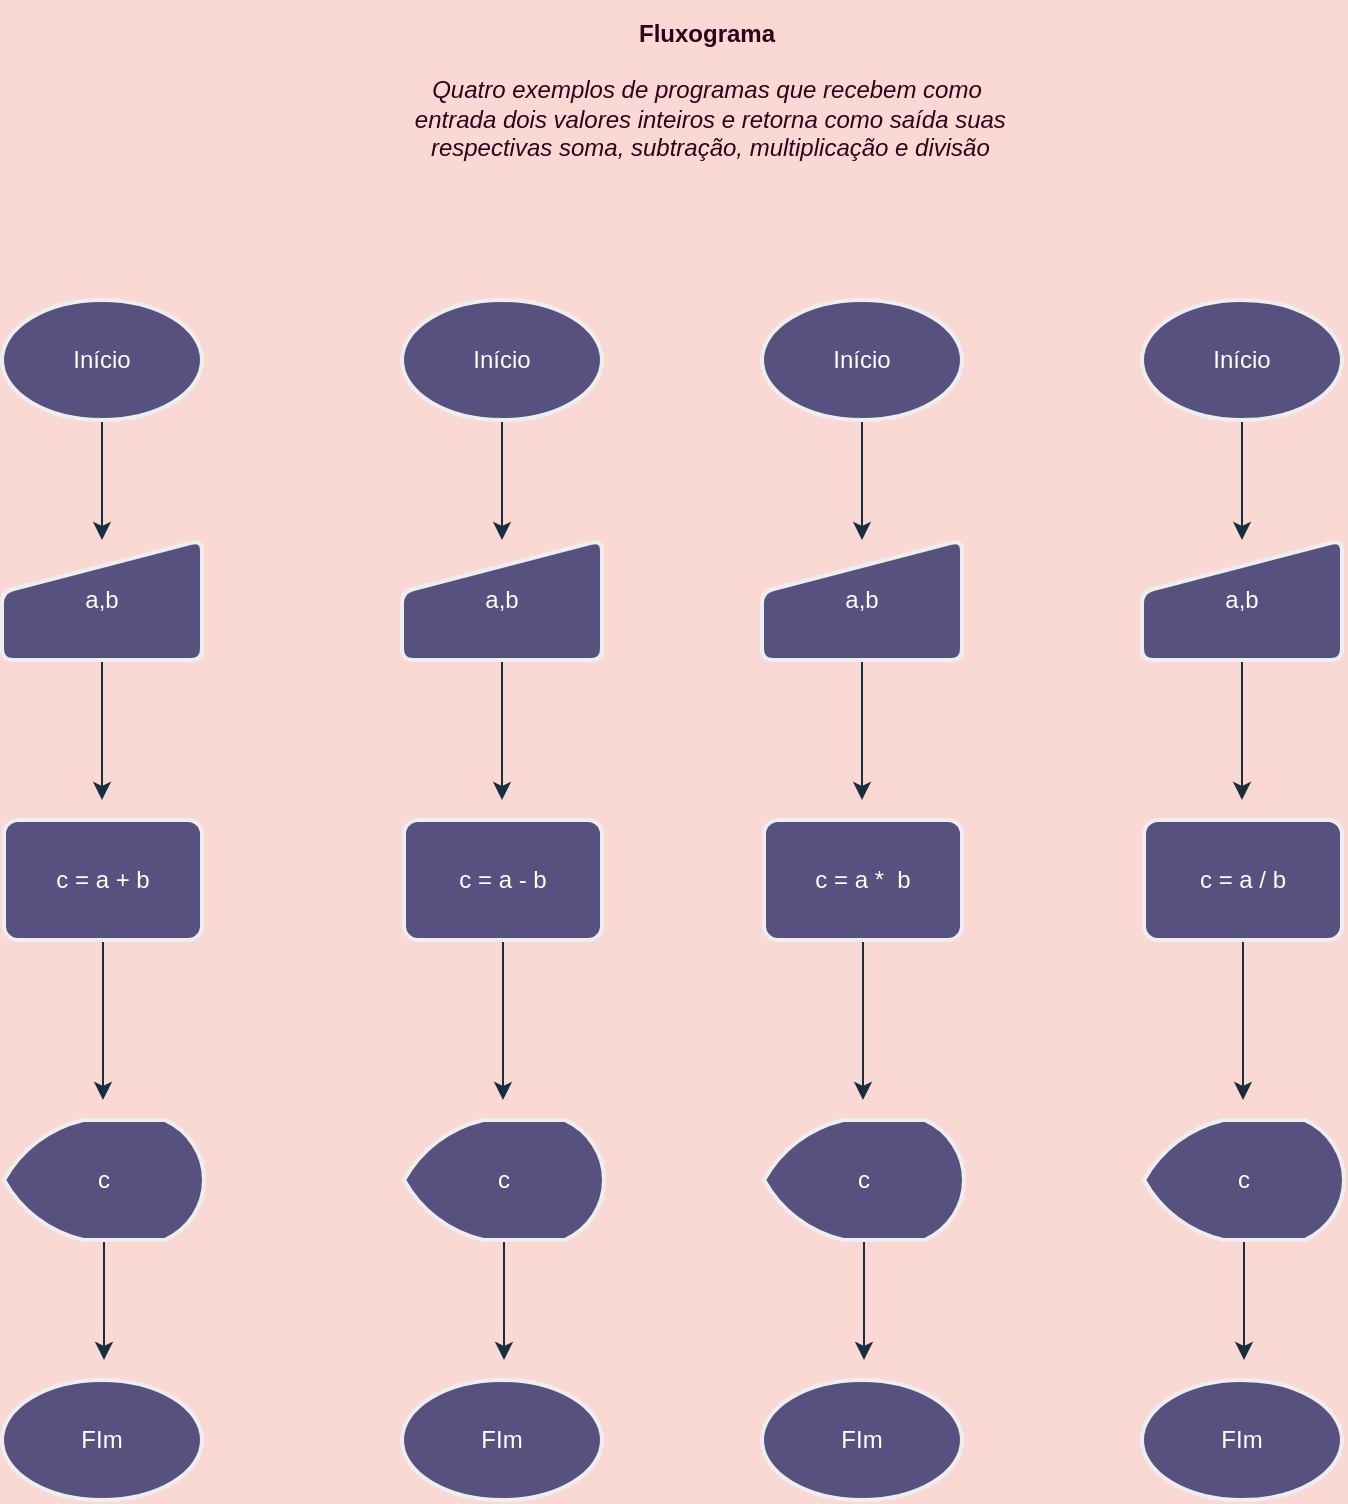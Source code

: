 <mxfile version="20.1.4" type="device"><diagram id="xDFtdtM0d96Ny8wMY6kR" name="Página-1"><mxGraphModel dx="2031" dy="1089" grid="1" gridSize="10" guides="1" tooltips="1" connect="1" arrows="1" fold="1" page="1" pageScale="1" pageWidth="827" pageHeight="1169" background="#FAD9D5" math="0" shadow="0"><root><mxCell id="0"/><mxCell id="1" parent="0"/><mxCell id="ppDkA4UB3nYgBr96tPNo-6" style="edgeStyle=orthogonalEdgeStyle;rounded=1;orthogonalLoop=1;jettySize=auto;html=1;strokeColor=#182E3E;" edge="1" parent="1" source="ppDkA4UB3nYgBr96tPNo-1" target="ppDkA4UB3nYgBr96tPNo-3"><mxGeometry relative="1" as="geometry"/></mxCell><mxCell id="ppDkA4UB3nYgBr96tPNo-1" value="Início" style="strokeWidth=2;html=1;shape=mxgraph.flowchart.start_1;whiteSpace=wrap;fillColor=#56517E;strokeColor=#EEEEEE;fontColor=#FFFFFF;rounded=1;" vertex="1" parent="1"><mxGeometry x="78" y="220" width="100" height="60" as="geometry"/></mxCell><mxCell id="ppDkA4UB3nYgBr96tPNo-2" value="FIm" style="strokeWidth=2;html=1;shape=mxgraph.flowchart.start_1;whiteSpace=wrap;fillColor=#56517E;strokeColor=#EEEEEE;fontColor=#FFFFFF;rounded=1;" vertex="1" parent="1"><mxGeometry x="78" y="760" width="100" height="60" as="geometry"/></mxCell><mxCell id="ppDkA4UB3nYgBr96tPNo-7" style="edgeStyle=orthogonalEdgeStyle;rounded=1;orthogonalLoop=1;jettySize=auto;html=1;strokeColor=#182E3E;" edge="1" parent="1" source="ppDkA4UB3nYgBr96tPNo-3"><mxGeometry relative="1" as="geometry"><mxPoint x="128" y="470" as="targetPoint"/></mxGeometry></mxCell><mxCell id="ppDkA4UB3nYgBr96tPNo-3" value="a,b" style="html=1;strokeWidth=2;shape=manualInput;whiteSpace=wrap;rounded=1;size=26;arcSize=11;fillColor=#56517E;strokeColor=#EEEEEE;fontColor=#FFFFFF;" vertex="1" parent="1"><mxGeometry x="78" y="340" width="100" height="60" as="geometry"/></mxCell><mxCell id="ppDkA4UB3nYgBr96tPNo-8" style="edgeStyle=orthogonalEdgeStyle;rounded=1;orthogonalLoop=1;jettySize=auto;html=1;strokeColor=#182E3E;" edge="1" parent="1" source="ppDkA4UB3nYgBr96tPNo-4"><mxGeometry relative="1" as="geometry"><mxPoint x="128.5" y="620" as="targetPoint"/></mxGeometry></mxCell><mxCell id="ppDkA4UB3nYgBr96tPNo-4" value="c = a + b" style="rounded=1;whiteSpace=wrap;html=1;absoluteArcSize=1;arcSize=14;strokeWidth=2;fillColor=#56517E;strokeColor=#EEEEEE;fontColor=#FFFFFF;" vertex="1" parent="1"><mxGeometry x="79" y="480" width="99" height="60" as="geometry"/></mxCell><mxCell id="ppDkA4UB3nYgBr96tPNo-9" style="edgeStyle=orthogonalEdgeStyle;rounded=1;orthogonalLoop=1;jettySize=auto;html=1;strokeColor=#182E3E;" edge="1" parent="1" source="ppDkA4UB3nYgBr96tPNo-5"><mxGeometry relative="1" as="geometry"><mxPoint x="129" y="750" as="targetPoint"/></mxGeometry></mxCell><mxCell id="ppDkA4UB3nYgBr96tPNo-5" value="c" style="strokeWidth=2;html=1;shape=mxgraph.flowchart.display;whiteSpace=wrap;fillColor=#56517E;strokeColor=#EEEEEE;fontColor=#FFFFFF;rounded=1;" vertex="1" parent="1"><mxGeometry x="79" y="630" width="100" height="60" as="geometry"/></mxCell><mxCell id="ppDkA4UB3nYgBr96tPNo-10" style="edgeStyle=orthogonalEdgeStyle;rounded=1;orthogonalLoop=1;jettySize=auto;html=1;strokeColor=#182E3E;" edge="1" source="ppDkA4UB3nYgBr96tPNo-11" target="ppDkA4UB3nYgBr96tPNo-14" parent="1"><mxGeometry relative="1" as="geometry"/></mxCell><mxCell id="ppDkA4UB3nYgBr96tPNo-11" value="Início" style="strokeWidth=2;html=1;shape=mxgraph.flowchart.start_1;whiteSpace=wrap;fillColor=#56517E;strokeColor=#EEEEEE;fontColor=#FFFFFF;rounded=1;" vertex="1" parent="1"><mxGeometry x="278" y="220" width="100" height="60" as="geometry"/></mxCell><mxCell id="ppDkA4UB3nYgBr96tPNo-12" value="FIm" style="strokeWidth=2;html=1;shape=mxgraph.flowchart.start_1;whiteSpace=wrap;fillColor=#56517E;strokeColor=#EEEEEE;fontColor=#FFFFFF;rounded=1;" vertex="1" parent="1"><mxGeometry x="278" y="760" width="100" height="60" as="geometry"/></mxCell><mxCell id="ppDkA4UB3nYgBr96tPNo-13" style="edgeStyle=orthogonalEdgeStyle;rounded=1;orthogonalLoop=1;jettySize=auto;html=1;strokeColor=#182E3E;" edge="1" source="ppDkA4UB3nYgBr96tPNo-14" parent="1"><mxGeometry relative="1" as="geometry"><mxPoint x="328" y="470" as="targetPoint"/></mxGeometry></mxCell><mxCell id="ppDkA4UB3nYgBr96tPNo-14" value="a,b" style="html=1;strokeWidth=2;shape=manualInput;whiteSpace=wrap;rounded=1;size=26;arcSize=11;fillColor=#56517E;strokeColor=#EEEEEE;fontColor=#FFFFFF;" vertex="1" parent="1"><mxGeometry x="278" y="340" width="100" height="60" as="geometry"/></mxCell><mxCell id="ppDkA4UB3nYgBr96tPNo-15" style="edgeStyle=orthogonalEdgeStyle;rounded=1;orthogonalLoop=1;jettySize=auto;html=1;strokeColor=#182E3E;" edge="1" source="ppDkA4UB3nYgBr96tPNo-16" parent="1"><mxGeometry relative="1" as="geometry"><mxPoint x="328.5" y="620" as="targetPoint"/></mxGeometry></mxCell><mxCell id="ppDkA4UB3nYgBr96tPNo-16" value="c = a - b" style="rounded=1;whiteSpace=wrap;html=1;absoluteArcSize=1;arcSize=14;strokeWidth=2;fillColor=#56517E;strokeColor=#EEEEEE;fontColor=#FFFFFF;" vertex="1" parent="1"><mxGeometry x="279" y="480" width="99" height="60" as="geometry"/></mxCell><mxCell id="ppDkA4UB3nYgBr96tPNo-17" style="edgeStyle=orthogonalEdgeStyle;rounded=1;orthogonalLoop=1;jettySize=auto;html=1;strokeColor=#182E3E;" edge="1" source="ppDkA4UB3nYgBr96tPNo-18" parent="1"><mxGeometry relative="1" as="geometry"><mxPoint x="329" y="750" as="targetPoint"/></mxGeometry></mxCell><mxCell id="ppDkA4UB3nYgBr96tPNo-18" value="c" style="strokeWidth=2;html=1;shape=mxgraph.flowchart.display;whiteSpace=wrap;fillColor=#56517E;strokeColor=#EEEEEE;fontColor=#FFFFFF;rounded=1;" vertex="1" parent="1"><mxGeometry x="279" y="630" width="100" height="60" as="geometry"/></mxCell><mxCell id="ppDkA4UB3nYgBr96tPNo-19" style="edgeStyle=orthogonalEdgeStyle;rounded=1;orthogonalLoop=1;jettySize=auto;html=1;strokeColor=#182E3E;" edge="1" source="ppDkA4UB3nYgBr96tPNo-20" target="ppDkA4UB3nYgBr96tPNo-23" parent="1"><mxGeometry relative="1" as="geometry"/></mxCell><mxCell id="ppDkA4UB3nYgBr96tPNo-20" value="Início" style="strokeWidth=2;html=1;shape=mxgraph.flowchart.start_1;whiteSpace=wrap;fillColor=#56517E;strokeColor=#EEEEEE;fontColor=#FFFFFF;rounded=1;" vertex="1" parent="1"><mxGeometry x="458" y="220" width="100" height="60" as="geometry"/></mxCell><mxCell id="ppDkA4UB3nYgBr96tPNo-21" value="FIm" style="strokeWidth=2;html=1;shape=mxgraph.flowchart.start_1;whiteSpace=wrap;fillColor=#56517E;strokeColor=#EEEEEE;fontColor=#FFFFFF;rounded=1;" vertex="1" parent="1"><mxGeometry x="458" y="760" width="100" height="60" as="geometry"/></mxCell><mxCell id="ppDkA4UB3nYgBr96tPNo-22" style="edgeStyle=orthogonalEdgeStyle;rounded=1;orthogonalLoop=1;jettySize=auto;html=1;strokeColor=#182E3E;" edge="1" source="ppDkA4UB3nYgBr96tPNo-23" parent="1"><mxGeometry relative="1" as="geometry"><mxPoint x="508" y="470" as="targetPoint"/></mxGeometry></mxCell><mxCell id="ppDkA4UB3nYgBr96tPNo-23" value="a,b" style="html=1;strokeWidth=2;shape=manualInput;whiteSpace=wrap;rounded=1;size=26;arcSize=11;fillColor=#56517E;strokeColor=#EEEEEE;fontColor=#FFFFFF;" vertex="1" parent="1"><mxGeometry x="458" y="340" width="100" height="60" as="geometry"/></mxCell><mxCell id="ppDkA4UB3nYgBr96tPNo-24" style="edgeStyle=orthogonalEdgeStyle;rounded=1;orthogonalLoop=1;jettySize=auto;html=1;strokeColor=#182E3E;" edge="1" source="ppDkA4UB3nYgBr96tPNo-25" parent="1"><mxGeometry relative="1" as="geometry"><mxPoint x="508.5" y="620" as="targetPoint"/></mxGeometry></mxCell><mxCell id="ppDkA4UB3nYgBr96tPNo-25" value="c = a *&amp;nbsp; b" style="rounded=1;whiteSpace=wrap;html=1;absoluteArcSize=1;arcSize=14;strokeWidth=2;fillColor=#56517E;strokeColor=#EEEEEE;fontColor=#FFFFFF;" vertex="1" parent="1"><mxGeometry x="459" y="480" width="99" height="60" as="geometry"/></mxCell><mxCell id="ppDkA4UB3nYgBr96tPNo-26" style="edgeStyle=orthogonalEdgeStyle;rounded=1;orthogonalLoop=1;jettySize=auto;html=1;strokeColor=#182E3E;" edge="1" source="ppDkA4UB3nYgBr96tPNo-27" parent="1"><mxGeometry relative="1" as="geometry"><mxPoint x="509" y="750" as="targetPoint"/></mxGeometry></mxCell><mxCell id="ppDkA4UB3nYgBr96tPNo-27" value="c" style="strokeWidth=2;html=1;shape=mxgraph.flowchart.display;whiteSpace=wrap;fillColor=#56517E;strokeColor=#EEEEEE;fontColor=#FFFFFF;rounded=1;" vertex="1" parent="1"><mxGeometry x="459" y="630" width="100" height="60" as="geometry"/></mxCell><mxCell id="ppDkA4UB3nYgBr96tPNo-28" style="edgeStyle=orthogonalEdgeStyle;rounded=1;orthogonalLoop=1;jettySize=auto;html=1;strokeColor=#182E3E;" edge="1" source="ppDkA4UB3nYgBr96tPNo-29" target="ppDkA4UB3nYgBr96tPNo-32" parent="1"><mxGeometry relative="1" as="geometry"/></mxCell><mxCell id="ppDkA4UB3nYgBr96tPNo-29" value="Início" style="strokeWidth=2;html=1;shape=mxgraph.flowchart.start_1;whiteSpace=wrap;fillColor=#56517E;strokeColor=#EEEEEE;fontColor=#FFFFFF;rounded=1;" vertex="1" parent="1"><mxGeometry x="648" y="220" width="100" height="60" as="geometry"/></mxCell><mxCell id="ppDkA4UB3nYgBr96tPNo-30" value="FIm" style="strokeWidth=2;html=1;shape=mxgraph.flowchart.start_1;whiteSpace=wrap;fillColor=#56517E;strokeColor=#EEEEEE;fontColor=#FFFFFF;rounded=1;" vertex="1" parent="1"><mxGeometry x="648" y="760" width="100" height="60" as="geometry"/></mxCell><mxCell id="ppDkA4UB3nYgBr96tPNo-31" style="edgeStyle=orthogonalEdgeStyle;rounded=1;orthogonalLoop=1;jettySize=auto;html=1;strokeColor=#182E3E;" edge="1" source="ppDkA4UB3nYgBr96tPNo-32" parent="1"><mxGeometry relative="1" as="geometry"><mxPoint x="698" y="470" as="targetPoint"/></mxGeometry></mxCell><mxCell id="ppDkA4UB3nYgBr96tPNo-32" value="a,b" style="html=1;strokeWidth=2;shape=manualInput;whiteSpace=wrap;rounded=1;size=26;arcSize=11;fillColor=#56517E;strokeColor=#EEEEEE;fontColor=#FFFFFF;" vertex="1" parent="1"><mxGeometry x="648" y="340" width="100" height="60" as="geometry"/></mxCell><mxCell id="ppDkA4UB3nYgBr96tPNo-33" style="edgeStyle=orthogonalEdgeStyle;rounded=1;orthogonalLoop=1;jettySize=auto;html=1;strokeColor=#182E3E;" edge="1" source="ppDkA4UB3nYgBr96tPNo-34" parent="1"><mxGeometry relative="1" as="geometry"><mxPoint x="698.5" y="620" as="targetPoint"/></mxGeometry></mxCell><mxCell id="ppDkA4UB3nYgBr96tPNo-34" value="c = a / b" style="rounded=1;whiteSpace=wrap;html=1;absoluteArcSize=1;arcSize=14;strokeWidth=2;fillColor=#56517E;strokeColor=#EEEEEE;fontColor=#FFFFFF;" vertex="1" parent="1"><mxGeometry x="649" y="480" width="99" height="60" as="geometry"/></mxCell><mxCell id="ppDkA4UB3nYgBr96tPNo-35" style="edgeStyle=orthogonalEdgeStyle;rounded=1;orthogonalLoop=1;jettySize=auto;html=1;strokeColor=#182E3E;" edge="1" source="ppDkA4UB3nYgBr96tPNo-36" parent="1"><mxGeometry relative="1" as="geometry"><mxPoint x="699" y="750" as="targetPoint"/></mxGeometry></mxCell><mxCell id="ppDkA4UB3nYgBr96tPNo-36" value="c" style="strokeWidth=2;html=1;shape=mxgraph.flowchart.display;whiteSpace=wrap;fillColor=#56517E;strokeColor=#EEEEEE;fontColor=#FFFFFF;rounded=1;" vertex="1" parent="1"><mxGeometry x="649" y="630" width="100" height="60" as="geometry"/></mxCell><mxCell id="ppDkA4UB3nYgBr96tPNo-37" value="&lt;font style=&quot;&quot; color=&quot;#33001a&quot;&gt;&lt;b&gt;Fluxograma&lt;/b&gt;&lt;br&gt;&lt;i&gt;&lt;br&gt;Quatro exemplos de programas que recebem como&lt;br&gt;&amp;nbsp;entrada dois valores inteiros e retorna como saída suas&lt;br&gt;&amp;nbsp;respectivas soma, subtração, multiplicação e divisão&lt;/i&gt;&lt;br&gt;&lt;/font&gt;" style="text;html=1;align=center;verticalAlign=middle;resizable=0;points=[];autosize=1;strokeColor=none;fillColor=none;fontColor=#FFFFFF;rounded=1;" vertex="1" parent="1"><mxGeometry x="270" y="70" width="320" height="90" as="geometry"/></mxCell></root></mxGraphModel></diagram></mxfile>